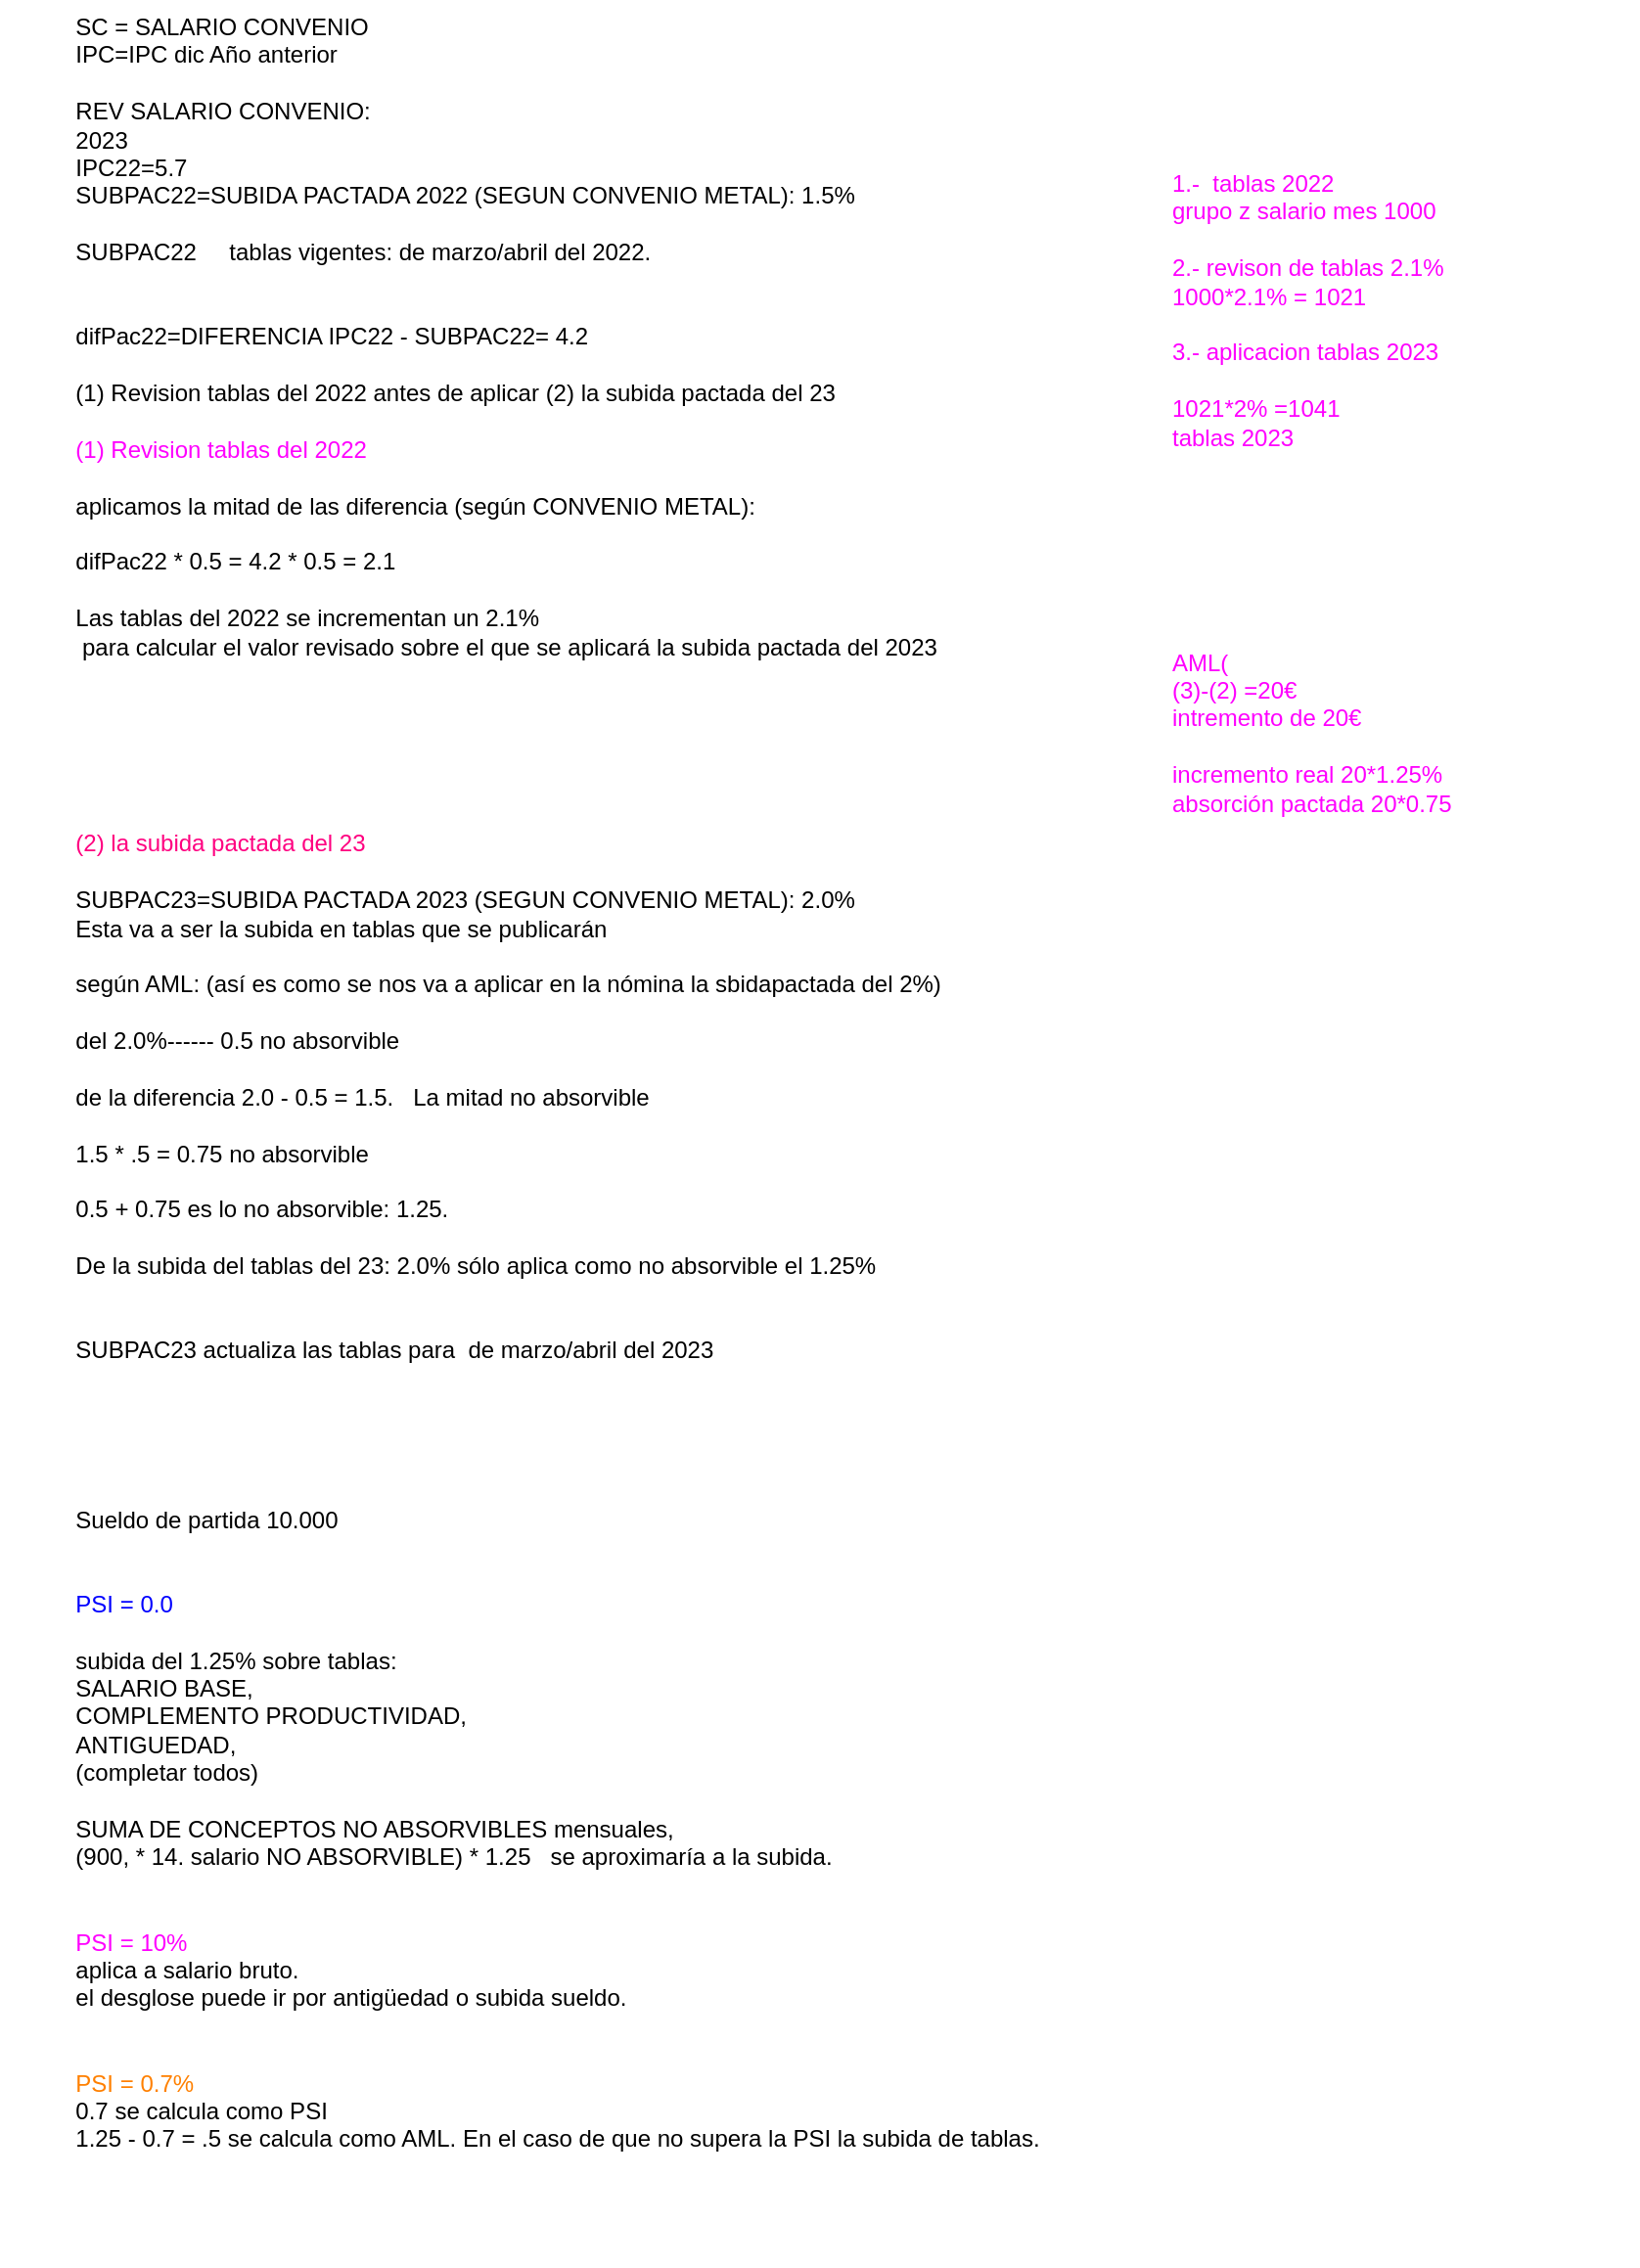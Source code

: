<mxfile version="20.8.17" type="github"><diagram name="Página-1" id="BpAdeNQPBTNUk1DHgp3C"><mxGraphModel dx="2261" dy="707" grid="1" gridSize="10" guides="1" tooltips="1" connect="1" arrows="1" fold="1" page="1" pageScale="1" pageWidth="827" pageHeight="1169" math="0" shadow="0"><root><mxCell id="0"/><mxCell id="1" parent="0"/><mxCell id="mivw4JybMBRYm_jRpVru-9" value="&lt;div style=&quot;text-align: left;&quot;&gt;&lt;span style=&quot;background-color: initial;&quot;&gt;SC = SALARIO CONVENIO&lt;/span&gt;&lt;/div&gt;&lt;div style=&quot;text-align: left;&quot;&gt;&lt;span style=&quot;background-color: initial;&quot;&gt;IPC=IPC dic Año anterior&lt;/span&gt;&lt;/div&gt;&lt;div style=&quot;text-align: left;&quot;&gt;&lt;br&gt;&lt;/div&gt;&lt;div style=&quot;text-align: left;&quot;&gt;REV SALARIO CONVENIO:&lt;br&gt;2023&lt;br&gt;IPC22=5.7&lt;/div&gt;&lt;div style=&quot;text-align: left;&quot;&gt;SUBPAC22=SUBIDA PACTADA 2022 (SEGUN CONVENIO METAL): 1.5%&lt;/div&gt;&lt;div style=&quot;text-align: left;&quot;&gt;&lt;span style=&quot;background-color: initial;&quot;&gt;&lt;br&gt;&lt;/span&gt;&lt;/div&gt;&lt;div style=&quot;text-align: left;&quot;&gt;SUBPAC22&amp;nbsp; &amp;nbsp; &amp;nbsp;tablas vigentes: de marzo/abril del 2022.&lt;span style=&quot;background-color: initial;&quot;&gt;&lt;br&gt;&lt;/span&gt;&lt;/div&gt;&lt;div style=&quot;text-align: left;&quot;&gt;&lt;span style=&quot;background-color: initial;&quot;&gt;&lt;br&gt;&lt;/span&gt;&lt;/div&gt;&lt;div style=&quot;text-align: left;&quot;&gt;&lt;span style=&quot;background-color: initial;&quot;&gt;&lt;br&gt;&lt;/span&gt;&lt;/div&gt;&lt;div style=&quot;text-align: left;&quot;&gt;&lt;span style=&quot;background-color: initial;&quot;&gt;difPac22=DIFERENCIA IPC22 - SUBPAC22= 4.2&lt;/span&gt;&lt;br&gt;&lt;/div&gt;&lt;div style=&quot;text-align: left;&quot;&gt;&lt;br&gt;&lt;/div&gt;&lt;div style=&quot;text-align: left;&quot;&gt;&lt;span style=&quot;background-color: initial;&quot;&gt;(1) Revision tablas del 2022 antes de aplicar (2) la subida pactada del 23&lt;/span&gt;&lt;br&gt;&lt;/div&gt;&lt;div style=&quot;text-align: left;&quot;&gt;&lt;br&gt;&lt;/div&gt;&lt;div style=&quot;text-align: left;&quot;&gt;&lt;font color=&quot;#ff00ff&quot;&gt;(1) Revision tablas del 2022&amp;nbsp;&lt;/font&gt;&lt;br&gt;&lt;/div&gt;&lt;div style=&quot;text-align: left;&quot;&gt;&lt;br&gt;&lt;/div&gt;&lt;div style=&quot;text-align: left;&quot;&gt;aplicamos la mitad de las diferencia (según CONVENIO METAL):&lt;br&gt;&lt;br&gt;&lt;/div&gt;&lt;div style=&quot;text-align: left;&quot;&gt;difPac22 * 0.5 = 4.2 * 0.5 = 2.1&lt;br&gt;&lt;/div&gt;&lt;div style=&quot;text-align: left;&quot;&gt;&lt;br&gt;&lt;/div&gt;&lt;div style=&quot;text-align: left;&quot;&gt;Las tablas del 2022 se incrementan un 2.1%&lt;/div&gt;&lt;div style=&quot;text-align: left;&quot;&gt;&amp;nbsp;para calcular el valor revisado sobre el que se aplicará la subida pactada del 2023&lt;/div&gt;&lt;div style=&quot;text-align: left;&quot;&gt;&lt;br&gt;&lt;/div&gt;&lt;div style=&quot;text-align: left;&quot;&gt;&lt;br&gt;&lt;/div&gt;&lt;div style=&quot;text-align: left;&quot;&gt;&lt;br&gt;&lt;/div&gt;&lt;div style=&quot;text-align: left;&quot;&gt;&lt;br&gt;&lt;/div&gt;&lt;div style=&quot;text-align: left;&quot;&gt;&lt;br&gt;&lt;/div&gt;&lt;div style=&quot;text-align: left;&quot;&gt;&lt;br&gt;&lt;/div&gt;&lt;div style=&quot;text-align: left;&quot;&gt;&lt;span style=&quot;background-color: initial;&quot;&gt;&lt;font color=&quot;#ff0080&quot;&gt;(2) la subida pactada del 23&lt;/font&gt;&lt;/span&gt;&lt;br&gt;&lt;/div&gt;&lt;div style=&quot;text-align: left;&quot;&gt;&lt;br&gt;&lt;/div&gt;&lt;div style=&quot;text-align: left;&quot;&gt;SUBPAC23=SUBIDA PACTADA 2023 (SEGUN CONVENIO METAL): 2.0%&lt;br&gt;&lt;/div&gt;&lt;div style=&quot;text-align: left;&quot;&gt;Esta va a ser la subida en tablas que se publicarán&lt;/div&gt;&lt;div style=&quot;text-align: left;&quot;&gt;&lt;br&gt;&lt;/div&gt;&lt;div style=&quot;text-align: left;&quot;&gt;según AML: (así es como se nos va a aplicar en la nómina la sbidapactada del 2%)&lt;/div&gt;&lt;div style=&quot;text-align: left;&quot;&gt;&lt;br&gt;&lt;/div&gt;&lt;div style=&quot;text-align: left;&quot;&gt;del 2.0%------ 0.5 no absorvible&lt;/div&gt;&lt;div style=&quot;text-align: left;&quot;&gt;&lt;br&gt;&lt;/div&gt;&lt;div style=&quot;text-align: left;&quot;&gt;de la diferencia 2.0 - 0.5 = 1.5.&amp;nbsp; &amp;nbsp;La mitad no absorvible&lt;/div&gt;&lt;div style=&quot;text-align: left;&quot;&gt;&lt;br&gt;&lt;/div&gt;&lt;div style=&quot;text-align: left;&quot;&gt;1.5 * .5 = 0.75 no absorvible&lt;/div&gt;&lt;div style=&quot;text-align: left;&quot;&gt;&lt;br&gt;&lt;/div&gt;&lt;div style=&quot;text-align: left;&quot;&gt;0.5 + 0.75 es lo no absorvible: 1.25.&lt;/div&gt;&lt;div style=&quot;text-align: left;&quot;&gt;&lt;br&gt;&lt;/div&gt;&lt;div style=&quot;text-align: left;&quot;&gt;De la subida del tablas del 23: 2.0% sólo aplica como no absorvible el 1.25%&lt;/div&gt;&lt;div style=&quot;text-align: left;&quot;&gt;&lt;br&gt;&lt;/div&gt;&lt;div style=&quot;text-align: left;&quot;&gt;&lt;br&gt;&lt;/div&gt;&lt;div style=&quot;text-align: left;&quot;&gt;SUBPAC23 actualiza las tablas para&amp;nbsp;&lt;span style=&quot;background-color: initial;&quot;&gt;&amp;nbsp;de marzo/abril del 2023&lt;/span&gt;&lt;/div&gt;&lt;div style=&quot;text-align: left;&quot;&gt;&lt;br&gt;&lt;/div&gt;&lt;div style=&quot;text-align: left;&quot;&gt;&lt;br&gt;&lt;/div&gt;&lt;div style=&quot;text-align: left;&quot;&gt;&lt;br&gt;&lt;/div&gt;&lt;div style=&quot;text-align: left;&quot;&gt;&lt;br&gt;&lt;/div&gt;&lt;div style=&quot;text-align: left;&quot;&gt;&lt;br&gt;&lt;/div&gt;&lt;div style=&quot;text-align: left;&quot;&gt;Sueldo de partida 10.000&lt;/div&gt;&lt;div style=&quot;text-align: left;&quot;&gt;&lt;br&gt;&lt;/div&gt;&lt;div style=&quot;text-align: left;&quot;&gt;&lt;br&gt;&lt;/div&gt;&lt;div style=&quot;text-align: left;&quot;&gt;&lt;font color=&quot;#0000ff&quot;&gt;PSI = 0.0&lt;/font&gt;&lt;/div&gt;&lt;div style=&quot;text-align: left;&quot;&gt;&lt;br&gt;&lt;/div&gt;&lt;div style=&quot;text-align: left;&quot;&gt;subida del 1.25% sobre tablas:&amp;nbsp;&lt;/div&gt;&lt;div style=&quot;text-align: left;&quot;&gt;SALARIO BASE,&amp;nbsp;&lt;/div&gt;&lt;div style=&quot;text-align: left;&quot;&gt;COMPLEMENTO PRODUCTIVIDAD,&amp;nbsp;&amp;nbsp;&lt;/div&gt;&lt;div style=&quot;text-align: left;&quot;&gt;ANTIGUEDAD,&amp;nbsp;&lt;/div&gt;&lt;div style=&quot;text-align: left;&quot;&gt;(completar todos)&lt;/div&gt;&lt;div style=&quot;text-align: left;&quot;&gt;&lt;br&gt;&lt;/div&gt;&lt;div style=&quot;text-align: left;&quot;&gt;SUMA DE CONCEPTOS NO ABSORVIBLES mensuales,&amp;nbsp;&lt;/div&gt;&lt;div style=&quot;text-align: left;&quot;&gt;(900, * 14. salario NO ABSORVIBLE) * 1.25&amp;nbsp; &amp;nbsp;se aproximaría a la subida.&lt;/div&gt;&lt;div style=&quot;text-align: left;&quot;&gt;&lt;br&gt;&lt;/div&gt;&lt;div style=&quot;text-align: left;&quot;&gt;&lt;br&gt;&lt;/div&gt;&lt;div style=&quot;text-align: left;&quot;&gt;&lt;font color=&quot;#ff00ff&quot;&gt;PSI = 10%&lt;/font&gt;&lt;/div&gt;&lt;div style=&quot;text-align: left;&quot;&gt;aplica a salario bruto.&lt;/div&gt;&lt;div style=&quot;text-align: left;&quot;&gt;el desglose puede ir por antigüedad o subida sueldo.&lt;/div&gt;&lt;div style=&quot;text-align: left;&quot;&gt;&lt;br&gt;&lt;/div&gt;&lt;div style=&quot;text-align: left;&quot;&gt;&lt;br&gt;&lt;/div&gt;&lt;div style=&quot;text-align: left;&quot;&gt;&lt;font color=&quot;#ff8000&quot;&gt;PSI = 0.7%&lt;/font&gt;&lt;/div&gt;&lt;div style=&quot;text-align: left;&quot;&gt;0.7 se calcula como PSI&lt;/div&gt;&lt;div style=&quot;text-align: left;&quot;&gt;1.25 - 0.7 = .5 se calcula como AML. En el caso de que no supera la PSI la subida de tablas.&lt;/div&gt;&lt;div style=&quot;text-align: left;&quot;&gt;&lt;br&gt;&lt;/div&gt;&lt;div style=&quot;text-align: left;&quot;&gt;&lt;br&gt;&lt;/div&gt;&lt;div style=&quot;text-align: left;&quot;&gt;&lt;br&gt;&lt;/div&gt;&lt;div style=&quot;text-align: left;&quot;&gt;&lt;br&gt;&lt;/div&gt;" style="text;html=1;strokeColor=none;fillColor=none;align=center;verticalAlign=top;whiteSpace=wrap;rounded=0;" parent="1" vertex="1"><mxGeometry x="-10" y="20" width="570" height="1090" as="geometry"/></mxCell><mxCell id="mivw4JybMBRYm_jRpVru-12" value="1.-&amp;nbsp; tablas 2022&lt;br&gt;grupo z salario mes 1000&lt;br&gt;&lt;br&gt;2.- revison de tablas 2.1%&lt;br&gt;1000*2.1% = 1021&lt;br&gt;&lt;br&gt;3.- aplicacion tablas 2023&lt;br&gt;&lt;br&gt;1021*2% =1041&lt;br&gt;tablas 2023&lt;br&gt;&lt;br&gt;&lt;br&gt;&lt;br&gt;&lt;br&gt;&lt;br&gt;&lt;br&gt;&lt;br&gt;AML(&lt;br&gt;(3)-(2) =20€&lt;br&gt;intremento de 20€&lt;br&gt;&lt;br&gt;incremento real 20*1.25%&lt;br&gt;absorción pactada 20*0.75&lt;br&gt;&lt;br&gt;" style="text;html=1;strokeColor=none;fillColor=none;align=left;verticalAlign=top;whiteSpace=wrap;rounded=0;fontColor=#FF00FF;" parent="1" vertex="1"><mxGeometry x="587" y="100" width="240" height="540" as="geometry"/></mxCell></root></mxGraphModel></diagram></mxfile>